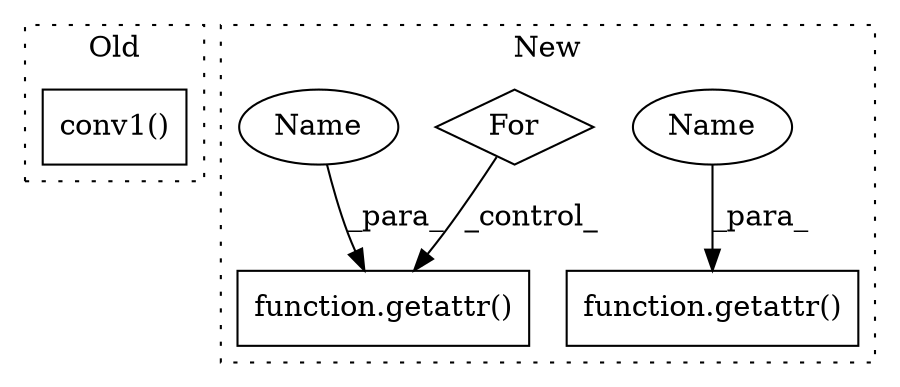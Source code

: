 digraph G {
subgraph cluster0 {
1 [label="conv1()" a="75" s="6648,6660" l="11,1" shape="box"];
label = "Old";
style="dotted";
}
subgraph cluster1 {
2 [label="function.getattr()" a="75" s="5880,5917" l="8,1" shape="box"];
3 [label="For" a="107" s="5671,5708" l="4,14" shape="diamond"];
4 [label="function.getattr()" a="75" s="4957,4981" l="8,1" shape="box"];
5 [label="Name" a="87" s="4965" l="4" shape="ellipse"];
6 [label="Name" a="87" s="5888" l="4" shape="ellipse"];
label = "New";
style="dotted";
}
3 -> 2 [label="_control_"];
5 -> 4 [label="_para_"];
6 -> 2 [label="_para_"];
}